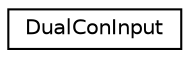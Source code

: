 digraph G
{
  edge [fontname="Helvetica",fontsize="10",labelfontname="Helvetica",labelfontsize="10"];
  node [fontname="Helvetica",fontsize="10",shape=record];
  rankdir=LR;
  Node1 [label="DualConInput",height=0.2,width=0.4,color="black", fillcolor="white", style="filled",URL="$d4/d8e/structDualConInput.html"];
}
